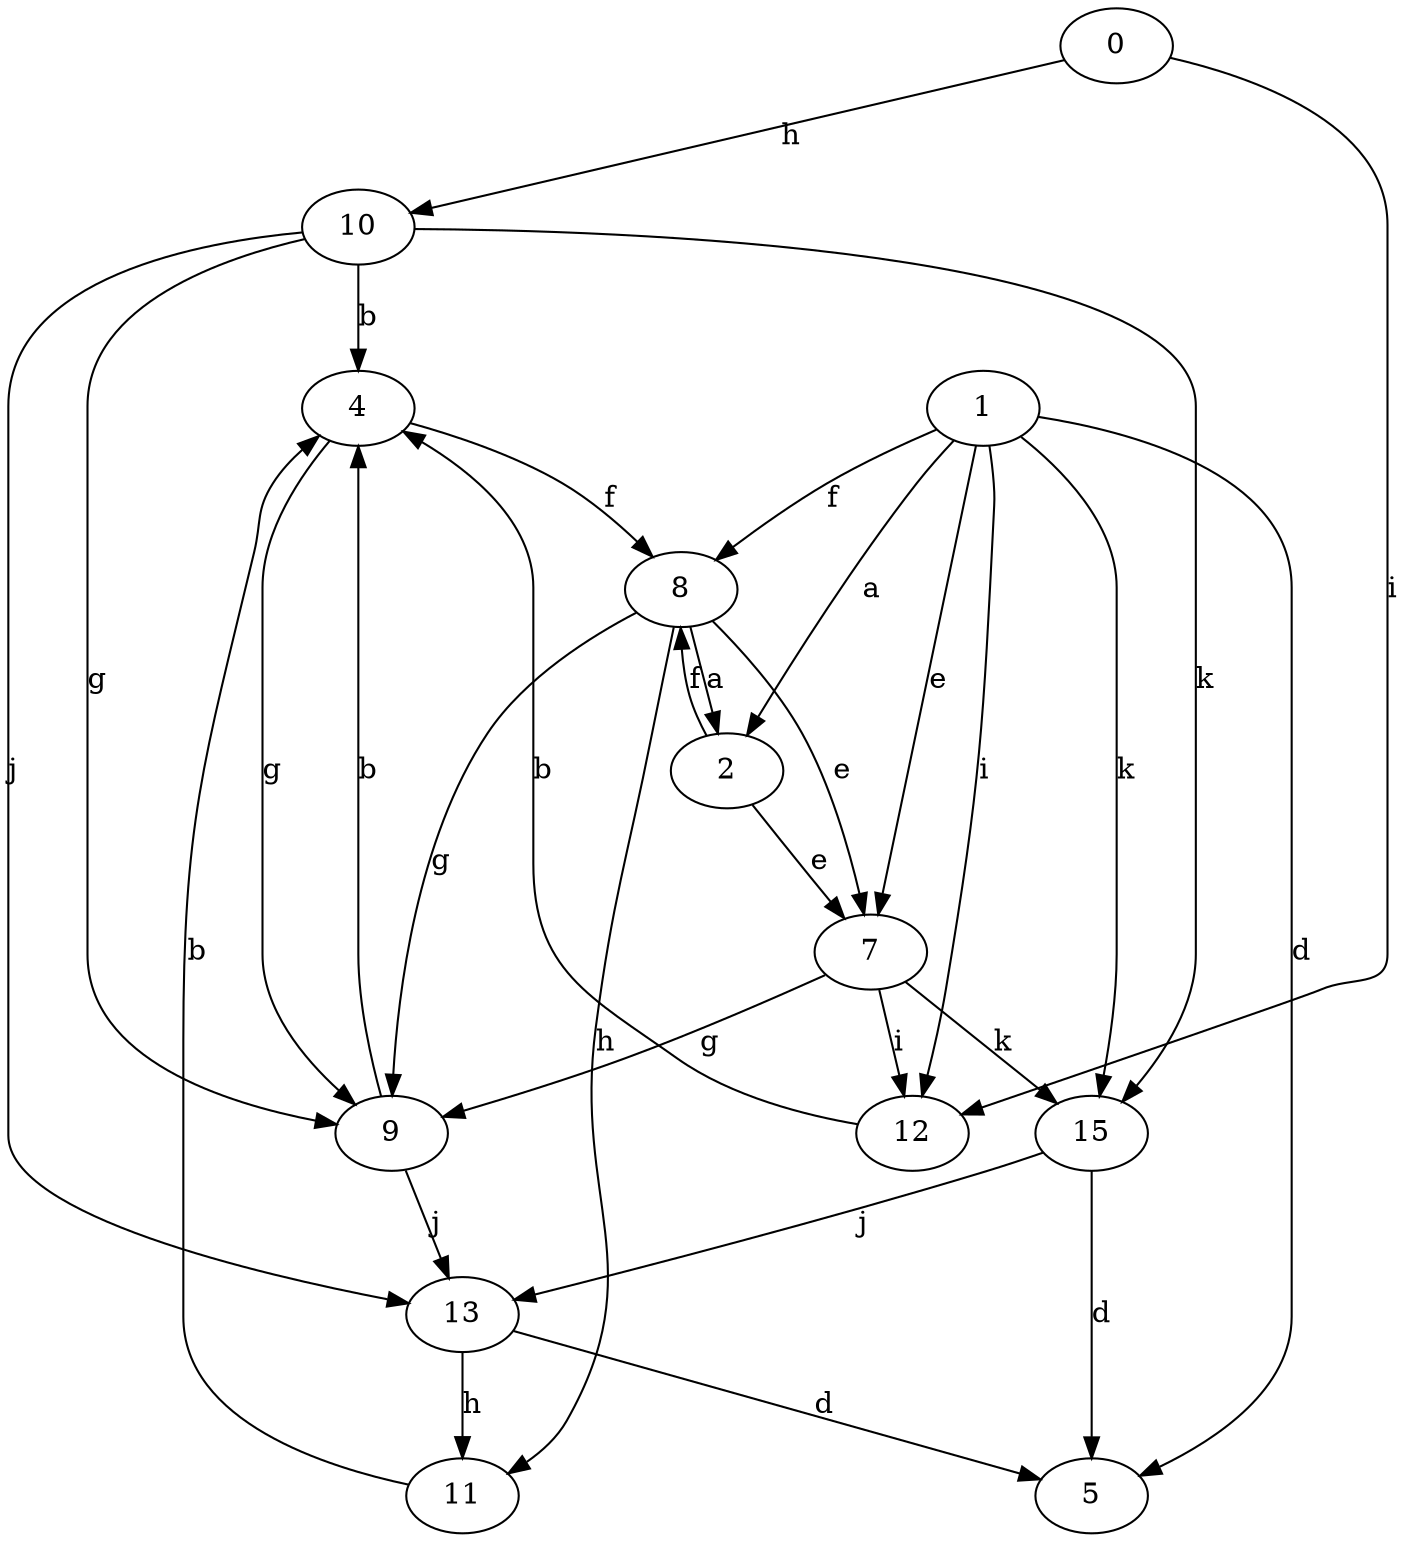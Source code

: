 strict digraph  {
0;
1;
2;
4;
5;
7;
8;
9;
10;
11;
12;
13;
15;
0 -> 10  [label=h];
0 -> 12  [label=i];
1 -> 2  [label=a];
1 -> 5  [label=d];
1 -> 7  [label=e];
1 -> 8  [label=f];
1 -> 12  [label=i];
1 -> 15  [label=k];
2 -> 7  [label=e];
2 -> 8  [label=f];
4 -> 8  [label=f];
4 -> 9  [label=g];
7 -> 9  [label=g];
7 -> 12  [label=i];
7 -> 15  [label=k];
8 -> 2  [label=a];
8 -> 7  [label=e];
8 -> 9  [label=g];
8 -> 11  [label=h];
9 -> 4  [label=b];
9 -> 13  [label=j];
10 -> 4  [label=b];
10 -> 9  [label=g];
10 -> 13  [label=j];
10 -> 15  [label=k];
11 -> 4  [label=b];
12 -> 4  [label=b];
13 -> 5  [label=d];
13 -> 11  [label=h];
15 -> 5  [label=d];
15 -> 13  [label=j];
}
